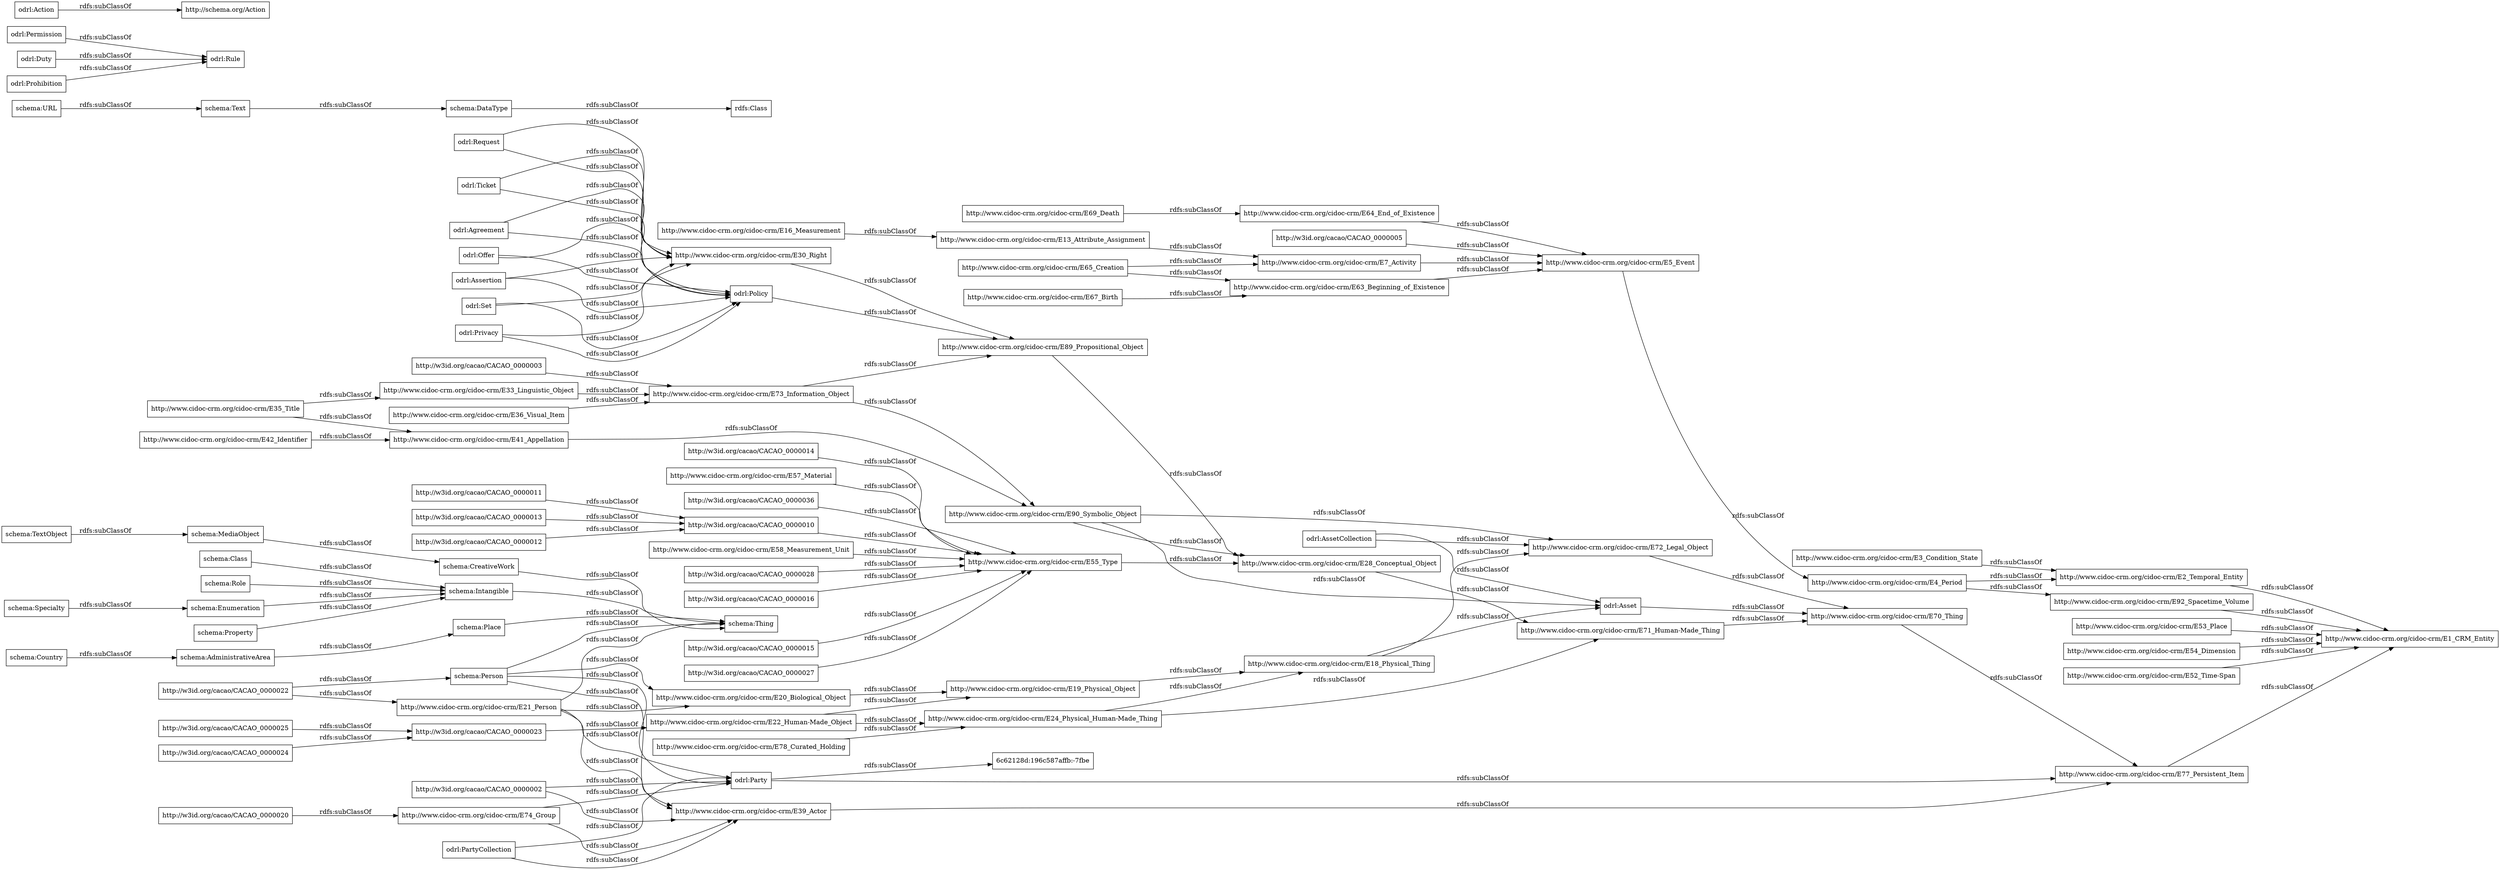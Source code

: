 digraph ar2dtool_diagram { 
rankdir=LR;
size="1000"
node [shape = rectangle, color="black"]; "schema:Property" "http://w3id.org/cacao/CACAO_0000002" "http://www.cidoc-crm.org/cidoc-crm/E30_Right" "odrl:AssetCollection" "schema:URL" "http://www.cidoc-crm.org/cidoc-crm/E24_Physical_Human-Made_Thing" "schema:Text" "http://www.cidoc-crm.org/cidoc-crm/E71_Human-Made_Thing" "http://www.cidoc-crm.org/cidoc-crm/E69_Death" "http://www.cidoc-crm.org/cidoc-crm/E65_Creation" "odrl:Privacy" "http://www.cidoc-crm.org/cidoc-crm/E67_Birth" "odrl:PartyCollection" "http://w3id.org/cacao/CACAO_0000022" "odrl:Party" "schema:MediaObject" "schema:Place" "odrl:Permission" "http://www.cidoc-crm.org/cidoc-crm/E4_Period" "http://www.cidoc-crm.org/cidoc-crm/E77_Persistent_Item" "http://w3id.org/cacao/CACAO_0000016" "http://www.cidoc-crm.org/cidoc-crm/E22_Human-Made_Object" "schema:TextObject" "odrl:Agreement" "odrl:Rule" "http://www.cidoc-crm.org/cidoc-crm/E63_Beginning_of_Existence" "schema:DataType" "http://www.cidoc-crm.org/cidoc-crm/E92_Spacetime_Volume" "http://w3id.org/cacao/CACAO_0000020" "http://www.cidoc-crm.org/cidoc-crm/E74_Group" "http://w3id.org/cacao/CACAO_0000003" "http://w3id.org/cacao/CACAO_0000010" "rdfs:Class" "http://www.cidoc-crm.org/cidoc-crm/E73_Information_Object" "http://w3id.org/cacao/CACAO_0000015" "http://schema.org/Action" "http://www.cidoc-crm.org/cidoc-crm/E7_Activity" "http://www.cidoc-crm.org/cidoc-crm/E90_Symbolic_Object" "odrl:Policy" "http://www.cidoc-crm.org/cidoc-crm/E36_Visual_Item" "http://www.cidoc-crm.org/cidoc-crm/E70_Thing" "http://w3id.org/cacao/CACAO_0000027" "http://www.cidoc-crm.org/cidoc-crm/E28_Conceptual_Object" "schema:Role" "http://www.cidoc-crm.org/cidoc-crm/E53_Place" "http://www.cidoc-crm.org/cidoc-crm/E3_Condition_State" "http://w3id.org/cacao/CACAO_0000013" "schema:Enumeration" "http://www.cidoc-crm.org/cidoc-crm/E21_Person" "odrl:Asset" "http://www.cidoc-crm.org/cidoc-crm/E54_Dimension" "schema:Intangible" "odrl:Set" "schema:Country" "http://www.cidoc-crm.org/cidoc-crm/E89_Propositional_Object" "http://www.cidoc-crm.org/cidoc-crm/E72_Legal_Object" "schema:Person" "http://www.cidoc-crm.org/cidoc-crm/E64_End_of_Existence" "http://www.cidoc-crm.org/cidoc-crm/E52_Time-Span" "http://w3id.org/cacao/CACAO_0000024" "http://w3id.org/cacao/CACAO_0000014" "schema:AdministrativeArea" "http://www.cidoc-crm.org/cidoc-crm/E57_Material" "http://www.cidoc-crm.org/cidoc-crm/E35_Title" "odrl:Ticket" "odrl:Action" "6c62128d:196c587affb:-7fbe" "schema:Class" "odrl:Offer" "http://www.cidoc-crm.org/cidoc-crm/E13_Attribute_Assignment" "http://www.cidoc-crm.org/cidoc-crm/E33_Linguistic_Object" "schema:CreativeWork" "http://w3id.org/cacao/CACAO_0000036" "schema:Specialty" "http://www.cidoc-crm.org/cidoc-crm/E58_Measurement_Unit" "http://w3id.org/cacao/CACAO_0000005" "http://w3id.org/cacao/CACAO_0000012" "odrl:Request" "http://www.cidoc-crm.org/cidoc-crm/E16_Measurement" "http://w3id.org/cacao/CACAO_0000025" "http://www.cidoc-crm.org/cidoc-crm/E41_Appellation" "http://www.cidoc-crm.org/cidoc-crm/E18_Physical_Thing" "http://www.cidoc-crm.org/cidoc-crm/E55_Type" "odrl:Assertion" "http://www.cidoc-crm.org/cidoc-crm/E20_Biological_Object" "http://www.cidoc-crm.org/cidoc-crm/E2_Temporal_Entity" "http://www.cidoc-crm.org/cidoc-crm/E5_Event" "schema:Thing" "http://www.cidoc-crm.org/cidoc-crm/E1_CRM_Entity" "http://w3id.org/cacao/CACAO_0000011" "http://www.cidoc-crm.org/cidoc-crm/E39_Actor" "http://www.cidoc-crm.org/cidoc-crm/E42_Identifier" "odrl:Duty" "http://w3id.org/cacao/CACAO_0000023" "odrl:Prohibition" "http://www.cidoc-crm.org/cidoc-crm/E78_Curated_Holding" "http://w3id.org/cacao/CACAO_0000028" "http://www.cidoc-crm.org/cidoc-crm/E19_Physical_Object" ; /*classes style*/
	"odrl:Offer" -> "odrl:Policy" [ label = "rdfs:subClassOf" ];
	"odrl:Offer" -> "http://www.cidoc-crm.org/cidoc-crm/E30_Right" [ label = "rdfs:subClassOf" ];
	"schema:Text" -> "schema:DataType" [ label = "rdfs:subClassOf" ];
	"schema:Place" -> "schema:Thing" [ label = "rdfs:subClassOf" ];
	"http://www.cidoc-crm.org/cidoc-crm/E18_Physical_Thing" -> "odrl:Asset" [ label = "rdfs:subClassOf" ];
	"http://www.cidoc-crm.org/cidoc-crm/E18_Physical_Thing" -> "http://www.cidoc-crm.org/cidoc-crm/E72_Legal_Object" [ label = "rdfs:subClassOf" ];
	"odrl:Set" -> "odrl:Policy" [ label = "rdfs:subClassOf" ];
	"odrl:Set" -> "http://www.cidoc-crm.org/cidoc-crm/E30_Right" [ label = "rdfs:subClassOf" ];
	"http://w3id.org/cacao/CACAO_0000003" -> "http://www.cidoc-crm.org/cidoc-crm/E73_Information_Object" [ label = "rdfs:subClassOf" ];
	"http://www.cidoc-crm.org/cidoc-crm/E73_Information_Object" -> "http://www.cidoc-crm.org/cidoc-crm/E89_Propositional_Object" [ label = "rdfs:subClassOf" ];
	"http://www.cidoc-crm.org/cidoc-crm/E73_Information_Object" -> "http://www.cidoc-crm.org/cidoc-crm/E90_Symbolic_Object" [ label = "rdfs:subClassOf" ];
	"schema:Person" -> "schema:Thing" [ label = "rdfs:subClassOf" ];
	"schema:Person" -> "odrl:Party" [ label = "rdfs:subClassOf" ];
	"schema:Person" -> "http://www.cidoc-crm.org/cidoc-crm/E39_Actor" [ label = "rdfs:subClassOf" ];
	"schema:Person" -> "http://www.cidoc-crm.org/cidoc-crm/E20_Biological_Object" [ label = "rdfs:subClassOf" ];
	"http://w3id.org/cacao/CACAO_0000016" -> "http://www.cidoc-crm.org/cidoc-crm/E55_Type" [ label = "rdfs:subClassOf" ];
	"odrl:Ticket" -> "http://www.cidoc-crm.org/cidoc-crm/E30_Right" [ label = "rdfs:subClassOf" ];
	"odrl:Ticket" -> "odrl:Policy" [ label = "rdfs:subClassOf" ];
	"http://www.cidoc-crm.org/cidoc-crm/E53_Place" -> "http://www.cidoc-crm.org/cidoc-crm/E1_CRM_Entity" [ label = "rdfs:subClassOf" ];
	"http://www.cidoc-crm.org/cidoc-crm/E28_Conceptual_Object" -> "http://www.cidoc-crm.org/cidoc-crm/E71_Human-Made_Thing" [ label = "rdfs:subClassOf" ];
	"odrl:Policy" -> "http://www.cidoc-crm.org/cidoc-crm/E89_Propositional_Object" [ label = "rdfs:subClassOf" ];
	"http://w3id.org/cacao/CACAO_0000010" -> "http://www.cidoc-crm.org/cidoc-crm/E55_Type" [ label = "rdfs:subClassOf" ];
	"http://www.cidoc-crm.org/cidoc-crm/E39_Actor" -> "http://www.cidoc-crm.org/cidoc-crm/E77_Persistent_Item" [ label = "rdfs:subClassOf" ];
	"http://w3id.org/cacao/CACAO_0000023" -> "http://www.cidoc-crm.org/cidoc-crm/E22_Human-Made_Object" [ label = "rdfs:subClassOf" ];
	"schema:Property" -> "schema:Intangible" [ label = "rdfs:subClassOf" ];
	"http://w3id.org/cacao/CACAO_0000036" -> "http://www.cidoc-crm.org/cidoc-crm/E55_Type" [ label = "rdfs:subClassOf" ];
	"schema:CreativeWork" -> "schema:Thing" [ label = "rdfs:subClassOf" ];
	"schema:Specialty" -> "schema:Enumeration" [ label = "rdfs:subClassOf" ];
	"schema:DataType" -> "rdfs:Class" [ label = "rdfs:subClassOf" ];
	"http://www.cidoc-crm.org/cidoc-crm/E22_Human-Made_Object" -> "http://www.cidoc-crm.org/cidoc-crm/E24_Physical_Human-Made_Thing" [ label = "rdfs:subClassOf" ];
	"http://www.cidoc-crm.org/cidoc-crm/E22_Human-Made_Object" -> "http://www.cidoc-crm.org/cidoc-crm/E19_Physical_Object" [ label = "rdfs:subClassOf" ];
	"http://w3id.org/cacao/CACAO_0000002" -> "odrl:Party" [ label = "rdfs:subClassOf" ];
	"http://w3id.org/cacao/CACAO_0000002" -> "http://www.cidoc-crm.org/cidoc-crm/E39_Actor" [ label = "rdfs:subClassOf" ];
	"http://www.cidoc-crm.org/cidoc-crm/E72_Legal_Object" -> "http://www.cidoc-crm.org/cidoc-crm/E70_Thing" [ label = "rdfs:subClassOf" ];
	"http://w3id.org/cacao/CACAO_0000015" -> "http://www.cidoc-crm.org/cidoc-crm/E55_Type" [ label = "rdfs:subClassOf" ];
	"http://w3id.org/cacao/CACAO_0000028" -> "http://www.cidoc-crm.org/cidoc-crm/E55_Type" [ label = "rdfs:subClassOf" ];
	"http://www.cidoc-crm.org/cidoc-crm/E36_Visual_Item" -> "http://www.cidoc-crm.org/cidoc-crm/E73_Information_Object" [ label = "rdfs:subClassOf" ];
	"schema:TextObject" -> "schema:MediaObject" [ label = "rdfs:subClassOf" ];
	"http://www.cidoc-crm.org/cidoc-crm/E5_Event" -> "http://www.cidoc-crm.org/cidoc-crm/E4_Period" [ label = "rdfs:subClassOf" ];
	"http://www.cidoc-crm.org/cidoc-crm/E90_Symbolic_Object" -> "http://www.cidoc-crm.org/cidoc-crm/E28_Conceptual_Object" [ label = "rdfs:subClassOf" ];
	"http://www.cidoc-crm.org/cidoc-crm/E90_Symbolic_Object" -> "odrl:Asset" [ label = "rdfs:subClassOf" ];
	"http://www.cidoc-crm.org/cidoc-crm/E90_Symbolic_Object" -> "http://www.cidoc-crm.org/cidoc-crm/E72_Legal_Object" [ label = "rdfs:subClassOf" ];
	"schema:Class" -> "schema:Intangible" [ label = "rdfs:subClassOf" ];
	"http://w3id.org/cacao/CACAO_0000022" -> "schema:Person" [ label = "rdfs:subClassOf" ];
	"http://w3id.org/cacao/CACAO_0000022" -> "http://www.cidoc-crm.org/cidoc-crm/E21_Person" [ label = "rdfs:subClassOf" ];
	"odrl:AssetCollection" -> "odrl:Asset" [ label = "rdfs:subClassOf" ];
	"odrl:AssetCollection" -> "http://www.cidoc-crm.org/cidoc-crm/E72_Legal_Object" [ label = "rdfs:subClassOf" ];
	"http://www.cidoc-crm.org/cidoc-crm/E67_Birth" -> "http://www.cidoc-crm.org/cidoc-crm/E63_Beginning_of_Existence" [ label = "rdfs:subClassOf" ];
	"http://www.cidoc-crm.org/cidoc-crm/E78_Curated_Holding" -> "http://www.cidoc-crm.org/cidoc-crm/E24_Physical_Human-Made_Thing" [ label = "rdfs:subClassOf" ];
	"http://www.cidoc-crm.org/cidoc-crm/E13_Attribute_Assignment" -> "http://www.cidoc-crm.org/cidoc-crm/E7_Activity" [ label = "rdfs:subClassOf" ];
	"http://www.cidoc-crm.org/cidoc-crm/E57_Material" -> "http://www.cidoc-crm.org/cidoc-crm/E55_Type" [ label = "rdfs:subClassOf" ];
	"odrl:Privacy" -> "http://www.cidoc-crm.org/cidoc-crm/E30_Right" [ label = "rdfs:subClassOf" ];
	"odrl:Privacy" -> "odrl:Policy" [ label = "rdfs:subClassOf" ];
	"odrl:Agreement" -> "odrl:Policy" [ label = "rdfs:subClassOf" ];
	"odrl:Agreement" -> "http://www.cidoc-crm.org/cidoc-crm/E30_Right" [ label = "rdfs:subClassOf" ];
	"http://www.cidoc-crm.org/cidoc-crm/E64_End_of_Existence" -> "http://www.cidoc-crm.org/cidoc-crm/E5_Event" [ label = "rdfs:subClassOf" ];
	"http://www.cidoc-crm.org/cidoc-crm/E70_Thing" -> "http://www.cidoc-crm.org/cidoc-crm/E77_Persistent_Item" [ label = "rdfs:subClassOf" ];
	"http://www.cidoc-crm.org/cidoc-crm/E54_Dimension" -> "http://www.cidoc-crm.org/cidoc-crm/E1_CRM_Entity" [ label = "rdfs:subClassOf" ];
	"http://www.cidoc-crm.org/cidoc-crm/E92_Spacetime_Volume" -> "http://www.cidoc-crm.org/cidoc-crm/E1_CRM_Entity" [ label = "rdfs:subClassOf" ];
	"http://w3id.org/cacao/CACAO_0000014" -> "http://www.cidoc-crm.org/cidoc-crm/E55_Type" [ label = "rdfs:subClassOf" ];
	"http://w3id.org/cacao/CACAO_0000027" -> "http://www.cidoc-crm.org/cidoc-crm/E55_Type" [ label = "rdfs:subClassOf" ];
	"http://www.cidoc-crm.org/cidoc-crm/E52_Time-Span" -> "http://www.cidoc-crm.org/cidoc-crm/E1_CRM_Entity" [ label = "rdfs:subClassOf" ];
	"http://www.cidoc-crm.org/cidoc-crm/E7_Activity" -> "http://www.cidoc-crm.org/cidoc-crm/E5_Event" [ label = "rdfs:subClassOf" ];
	"http://www.cidoc-crm.org/cidoc-crm/E55_Type" -> "http://www.cidoc-crm.org/cidoc-crm/E28_Conceptual_Object" [ label = "rdfs:subClassOf" ];
	"odrl:Duty" -> "odrl:Rule" [ label = "rdfs:subClassOf" ];
	"http://www.cidoc-crm.org/cidoc-crm/E3_Condition_State" -> "http://www.cidoc-crm.org/cidoc-crm/E2_Temporal_Entity" [ label = "rdfs:subClassOf" ];
	"http://www.cidoc-crm.org/cidoc-crm/E63_Beginning_of_Existence" -> "http://www.cidoc-crm.org/cidoc-crm/E5_Event" [ label = "rdfs:subClassOf" ];
	"http://www.cidoc-crm.org/cidoc-crm/E77_Persistent_Item" -> "http://www.cidoc-crm.org/cidoc-crm/E1_CRM_Entity" [ label = "rdfs:subClassOf" ];
	"http://www.cidoc-crm.org/cidoc-crm/E58_Measurement_Unit" -> "http://www.cidoc-crm.org/cidoc-crm/E55_Type" [ label = "rdfs:subClassOf" ];
	"http://www.cidoc-crm.org/cidoc-crm/E41_Appellation" -> "http://www.cidoc-crm.org/cidoc-crm/E90_Symbolic_Object" [ label = "rdfs:subClassOf" ];
	"odrl:Assertion" -> "odrl:Policy" [ label = "rdfs:subClassOf" ];
	"odrl:Assertion" -> "http://www.cidoc-crm.org/cidoc-crm/E30_Right" [ label = "rdfs:subClassOf" ];
	"http://w3id.org/cacao/CACAO_0000013" -> "http://w3id.org/cacao/CACAO_0000010" [ label = "rdfs:subClassOf" ];
	"odrl:Request" -> "http://www.cidoc-crm.org/cidoc-crm/E30_Right" [ label = "rdfs:subClassOf" ];
	"odrl:Request" -> "odrl:Policy" [ label = "rdfs:subClassOf" ];
	"odrl:PartyCollection" -> "odrl:Party" [ label = "rdfs:subClassOf" ];
	"odrl:PartyCollection" -> "http://www.cidoc-crm.org/cidoc-crm/E39_Actor" [ label = "rdfs:subClassOf" ];
	"http://www.cidoc-crm.org/cidoc-crm/E20_Biological_Object" -> "http://www.cidoc-crm.org/cidoc-crm/E19_Physical_Object" [ label = "rdfs:subClassOf" ];
	"http://www.cidoc-crm.org/cidoc-crm/E74_Group" -> "http://www.cidoc-crm.org/cidoc-crm/E39_Actor" [ label = "rdfs:subClassOf" ];
	"http://www.cidoc-crm.org/cidoc-crm/E74_Group" -> "odrl:Party" [ label = "rdfs:subClassOf" ];
	"http://w3id.org/cacao/CACAO_0000020" -> "http://www.cidoc-crm.org/cidoc-crm/E74_Group" [ label = "rdfs:subClassOf" ];
	"http://www.cidoc-crm.org/cidoc-crm/E21_Person" -> "http://www.cidoc-crm.org/cidoc-crm/E39_Actor" [ label = "rdfs:subClassOf" ];
	"http://www.cidoc-crm.org/cidoc-crm/E21_Person" -> "schema:Thing" [ label = "rdfs:subClassOf" ];
	"http://www.cidoc-crm.org/cidoc-crm/E21_Person" -> "http://www.cidoc-crm.org/cidoc-crm/E20_Biological_Object" [ label = "rdfs:subClassOf" ];
	"http://www.cidoc-crm.org/cidoc-crm/E21_Person" -> "odrl:Party" [ label = "rdfs:subClassOf" ];
	"http://w3id.org/cacao/CACAO_0000005" -> "http://www.cidoc-crm.org/cidoc-crm/E5_Event" [ label = "rdfs:subClassOf" ];
	"odrl:Action" -> "http://schema.org/Action" [ label = "rdfs:subClassOf" ];
	"http://www.cidoc-crm.org/cidoc-crm/E4_Period" -> "http://www.cidoc-crm.org/cidoc-crm/E2_Temporal_Entity" [ label = "rdfs:subClassOf" ];
	"http://www.cidoc-crm.org/cidoc-crm/E4_Period" -> "http://www.cidoc-crm.org/cidoc-crm/E92_Spacetime_Volume" [ label = "rdfs:subClassOf" ];
	"odrl:Prohibition" -> "odrl:Rule" [ label = "rdfs:subClassOf" ];
	"http://www.cidoc-crm.org/cidoc-crm/E30_Right" -> "http://www.cidoc-crm.org/cidoc-crm/E89_Propositional_Object" [ label = "rdfs:subClassOf" ];
	"schema:Intangible" -> "schema:Thing" [ label = "rdfs:subClassOf" ];
	"schema:URL" -> "schema:Text" [ label = "rdfs:subClassOf" ];
	"http://w3id.org/cacao/CACAO_0000012" -> "http://w3id.org/cacao/CACAO_0000010" [ label = "rdfs:subClassOf" ];
	"http://www.cidoc-crm.org/cidoc-crm/E19_Physical_Object" -> "http://www.cidoc-crm.org/cidoc-crm/E18_Physical_Thing" [ label = "rdfs:subClassOf" ];
	"http://www.cidoc-crm.org/cidoc-crm/E42_Identifier" -> "http://www.cidoc-crm.org/cidoc-crm/E41_Appellation" [ label = "rdfs:subClassOf" ];
	"http://w3id.org/cacao/CACAO_0000025" -> "http://w3id.org/cacao/CACAO_0000023" [ label = "rdfs:subClassOf" ];
	"schema:MediaObject" -> "schema:CreativeWork" [ label = "rdfs:subClassOf" ];
	"http://www.cidoc-crm.org/cidoc-crm/E2_Temporal_Entity" -> "http://www.cidoc-crm.org/cidoc-crm/E1_CRM_Entity" [ label = "rdfs:subClassOf" ];
	"http://www.cidoc-crm.org/cidoc-crm/E71_Human-Made_Thing" -> "http://www.cidoc-crm.org/cidoc-crm/E70_Thing" [ label = "rdfs:subClassOf" ];
	"http://www.cidoc-crm.org/cidoc-crm/E24_Physical_Human-Made_Thing" -> "http://www.cidoc-crm.org/cidoc-crm/E18_Physical_Thing" [ label = "rdfs:subClassOf" ];
	"http://www.cidoc-crm.org/cidoc-crm/E24_Physical_Human-Made_Thing" -> "http://www.cidoc-crm.org/cidoc-crm/E71_Human-Made_Thing" [ label = "rdfs:subClassOf" ];
	"schema:Enumeration" -> "schema:Intangible" [ label = "rdfs:subClassOf" ];
	"schema:Country" -> "schema:AdministrativeArea" [ label = "rdfs:subClassOf" ];
	"http://www.cidoc-crm.org/cidoc-crm/E33_Linguistic_Object" -> "http://www.cidoc-crm.org/cidoc-crm/E73_Information_Object" [ label = "rdfs:subClassOf" ];
	"odrl:Asset" -> "http://www.cidoc-crm.org/cidoc-crm/E70_Thing" [ label = "rdfs:subClassOf" ];
	"http://www.cidoc-crm.org/cidoc-crm/E89_Propositional_Object" -> "http://www.cidoc-crm.org/cidoc-crm/E28_Conceptual_Object" [ label = "rdfs:subClassOf" ];
	"odrl:Permission" -> "odrl:Rule" [ label = "rdfs:subClassOf" ];
	"http://www.cidoc-crm.org/cidoc-crm/E65_Creation" -> "http://www.cidoc-crm.org/cidoc-crm/E63_Beginning_of_Existence" [ label = "rdfs:subClassOf" ];
	"http://www.cidoc-crm.org/cidoc-crm/E65_Creation" -> "http://www.cidoc-crm.org/cidoc-crm/E7_Activity" [ label = "rdfs:subClassOf" ];
	"odrl:Party" -> "6c62128d:196c587affb:-7fbe" [ label = "rdfs:subClassOf" ];
	"odrl:Party" -> "http://www.cidoc-crm.org/cidoc-crm/E77_Persistent_Item" [ label = "rdfs:subClassOf" ];
	"schema:Role" -> "schema:Intangible" [ label = "rdfs:subClassOf" ];
	"http://www.cidoc-crm.org/cidoc-crm/E16_Measurement" -> "http://www.cidoc-crm.org/cidoc-crm/E13_Attribute_Assignment" [ label = "rdfs:subClassOf" ];
	"http://w3id.org/cacao/CACAO_0000011" -> "http://w3id.org/cacao/CACAO_0000010" [ label = "rdfs:subClassOf" ];
	"http://w3id.org/cacao/CACAO_0000024" -> "http://w3id.org/cacao/CACAO_0000023" [ label = "rdfs:subClassOf" ];
	"http://www.cidoc-crm.org/cidoc-crm/E69_Death" -> "http://www.cidoc-crm.org/cidoc-crm/E64_End_of_Existence" [ label = "rdfs:subClassOf" ];
	"http://www.cidoc-crm.org/cidoc-crm/E35_Title" -> "http://www.cidoc-crm.org/cidoc-crm/E33_Linguistic_Object" [ label = "rdfs:subClassOf" ];
	"http://www.cidoc-crm.org/cidoc-crm/E35_Title" -> "http://www.cidoc-crm.org/cidoc-crm/E41_Appellation" [ label = "rdfs:subClassOf" ];
	"schema:AdministrativeArea" -> "schema:Place" [ label = "rdfs:subClassOf" ];

}

